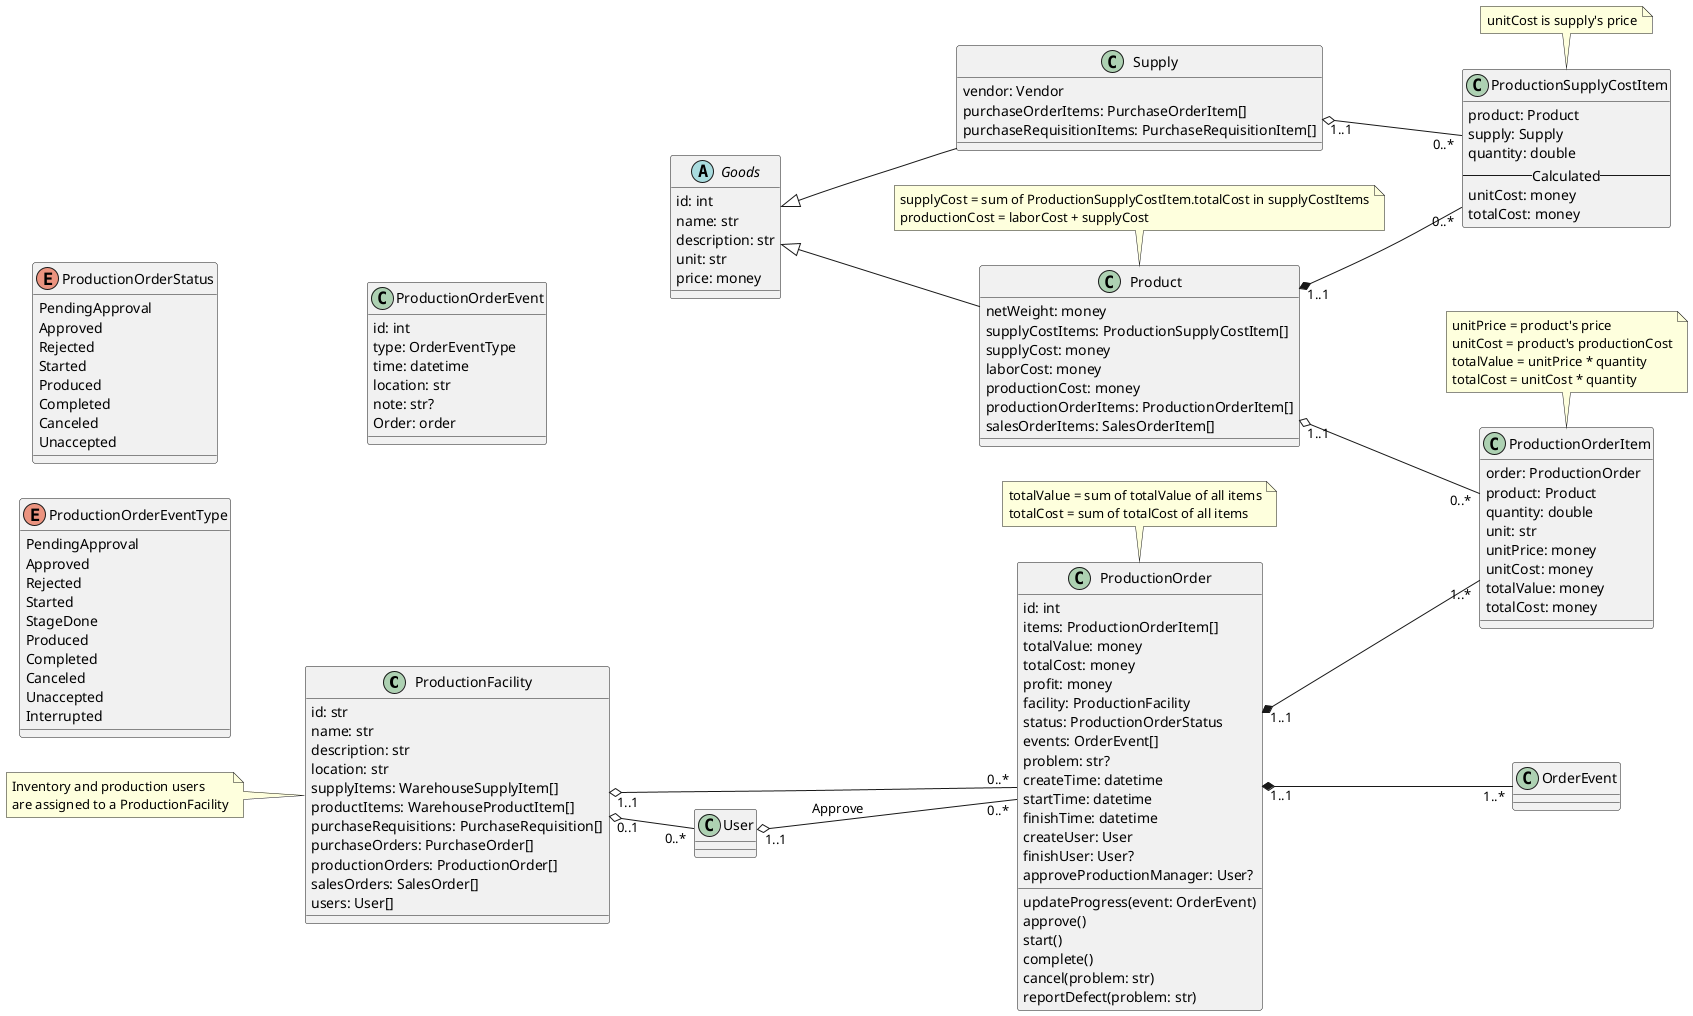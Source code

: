 @startuml production
left to right direction

class ProductionFacility {
    id: str
    name: str
    description: str
    location: str
    supplyItems: WarehouseSupplyItem[]
    productItems: WarehouseProductItem[]
    purchaseRequisitions: PurchaseRequisition[]
    purchaseOrders: PurchaseOrder[]
    productionOrders: ProductionOrder[]
    salesOrders: SalesOrder[]
    users: User[]
}
note left: Inventory and production users\nare assigned to a ProductionFacility
ProductionFacility "0..1" o-- "0..*" User

abstract Goods {
    id: int
    name: str
    description: str
    unit: str
    price: money
}

class Supply {
    vendor: Vendor
    purchaseOrderItems: PurchaseOrderItem[]
    purchaseRequisitionItems: PurchaseRequisitionItem[]
}
Goods <|-- Supply

class Product {
    netWeight: money
    supplyCostItems: ProductionSupplyCostItem[]
    supplyCost: money
    laborCost: money
    productionCost: money
    productionOrderItems: ProductionOrderItem[]
    salesOrderItems: SalesOrderItem[]
}
note top
    supplyCost = sum of ProductionSupplyCostItem.totalCost in supplyCostItems
    productionCost = laborCost + supplyCost
endnote
Goods <|-- Product

class ProductionSupplyCostItem {
    product: Product
    supply: Supply
    quantity: double
    --Calculated--
    unitCost: money
    totalCost: money
}
note top: unitCost is supply's price
Product "1..1" *-- "0..*" ProductionSupplyCostItem
Supply "1..1" o-- "0..*" ProductionSupplyCostItem

enum ProductionOrderStatus {
    PendingApproval
    Approved
    Rejected
    Started
    Produced
    Completed
    Canceled
    Unaccepted
}

class ProductionOrder {
    id: int
    items: ProductionOrderItem[]
    totalValue: money
    totalCost: money
    profit: money
    facility: ProductionFacility
    status: ProductionOrderStatus
    events: OrderEvent[]
    problem: str?
    createTime: datetime
    startTime: datetime
    finishTime: datetime
    createUser: User
    finishUser: User?
    approveProductionManager: User?
    updateProgress(event: OrderEvent)
    approve()
    start()
    complete()
    cancel(problem: str)
    reportDefect(problem: str)
}
note top
    totalValue = sum of totalValue of all items
    totalCost = sum of totalCost of all items
endnote
ProductionFacility "1..1" o-- "0..*" ProductionOrder
User "1..1" o-- "0..*" ProductionOrder : Approve

class ProductionOrderItem {
    order: ProductionOrder
    product: Product
    quantity: double
    unit: str
    unitPrice: money
    unitCost: money
    totalValue: money
    totalCost: money
}
note top
    unitPrice = product's price
    unitCost = product's productionCost
    totalValue = unitPrice * quantity
    totalCost = unitCost * quantity
endnote
ProductionOrder "1..1" *-- "1..*" ProductionOrderItem
Product "1..1" o-- "0..*" ProductionOrderItem

enum ProductionOrderEventType {
    PendingApproval
    Approved
    Rejected
    Started
    StageDone
    Produced
    Completed
    Canceled
    Unaccepted
    Interrupted
}

class ProductionOrderEvent {
    id: int
    type: OrderEventType
    time: datetime
    location: str
    note: str?
    Order: order
}
ProductionOrder "1..1" *-- "1..*" OrderEvent
@enduml